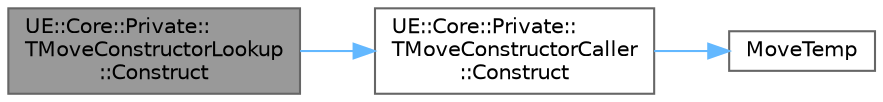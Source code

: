 digraph "UE::Core::Private::TMoveConstructorLookup::Construct"
{
 // INTERACTIVE_SVG=YES
 // LATEX_PDF_SIZE
  bgcolor="transparent";
  edge [fontname=Helvetica,fontsize=10,labelfontname=Helvetica,labelfontsize=10];
  node [fontname=Helvetica,fontsize=10,shape=box,height=0.2,width=0.4];
  rankdir="LR";
  Node1 [id="Node000001",label="UE::Core::Private::\lTMoveConstructorLookup\l::Construct",height=0.2,width=0.4,color="gray40", fillcolor="grey60", style="filled", fontcolor="black",tooltip="Construct the type at the index in the template parameter pack with the provided memory location and ..."];
  Node1 -> Node2 [id="edge1_Node000001_Node000002",color="steelblue1",style="solid",tooltip=" "];
  Node2 [id="Node000002",label="UE::Core::Private::\lTMoveConstructorCaller\l::Construct",height=0.2,width=0.4,color="grey40", fillcolor="white", style="filled",URL="$d0/dac/structUE_1_1Core_1_1Private_1_1TMoveConstructorCaller.html#a580dc7e070d82af1896ef79e787f21cb",tooltip="Call the move constructor of a type with the provided memory location and value."];
  Node2 -> Node3 [id="edge2_Node000002_Node000003",color="steelblue1",style="solid",tooltip=" "];
  Node3 [id="Node000003",label="MoveTemp",height=0.2,width=0.4,color="grey40", fillcolor="white", style="filled",URL="$d4/d24/UnrealTemplate_8h.html#ad5e6c049aeb9c9115fec514ba581dbb6",tooltip="MoveTemp will cast a reference to an rvalue reference."];
}
